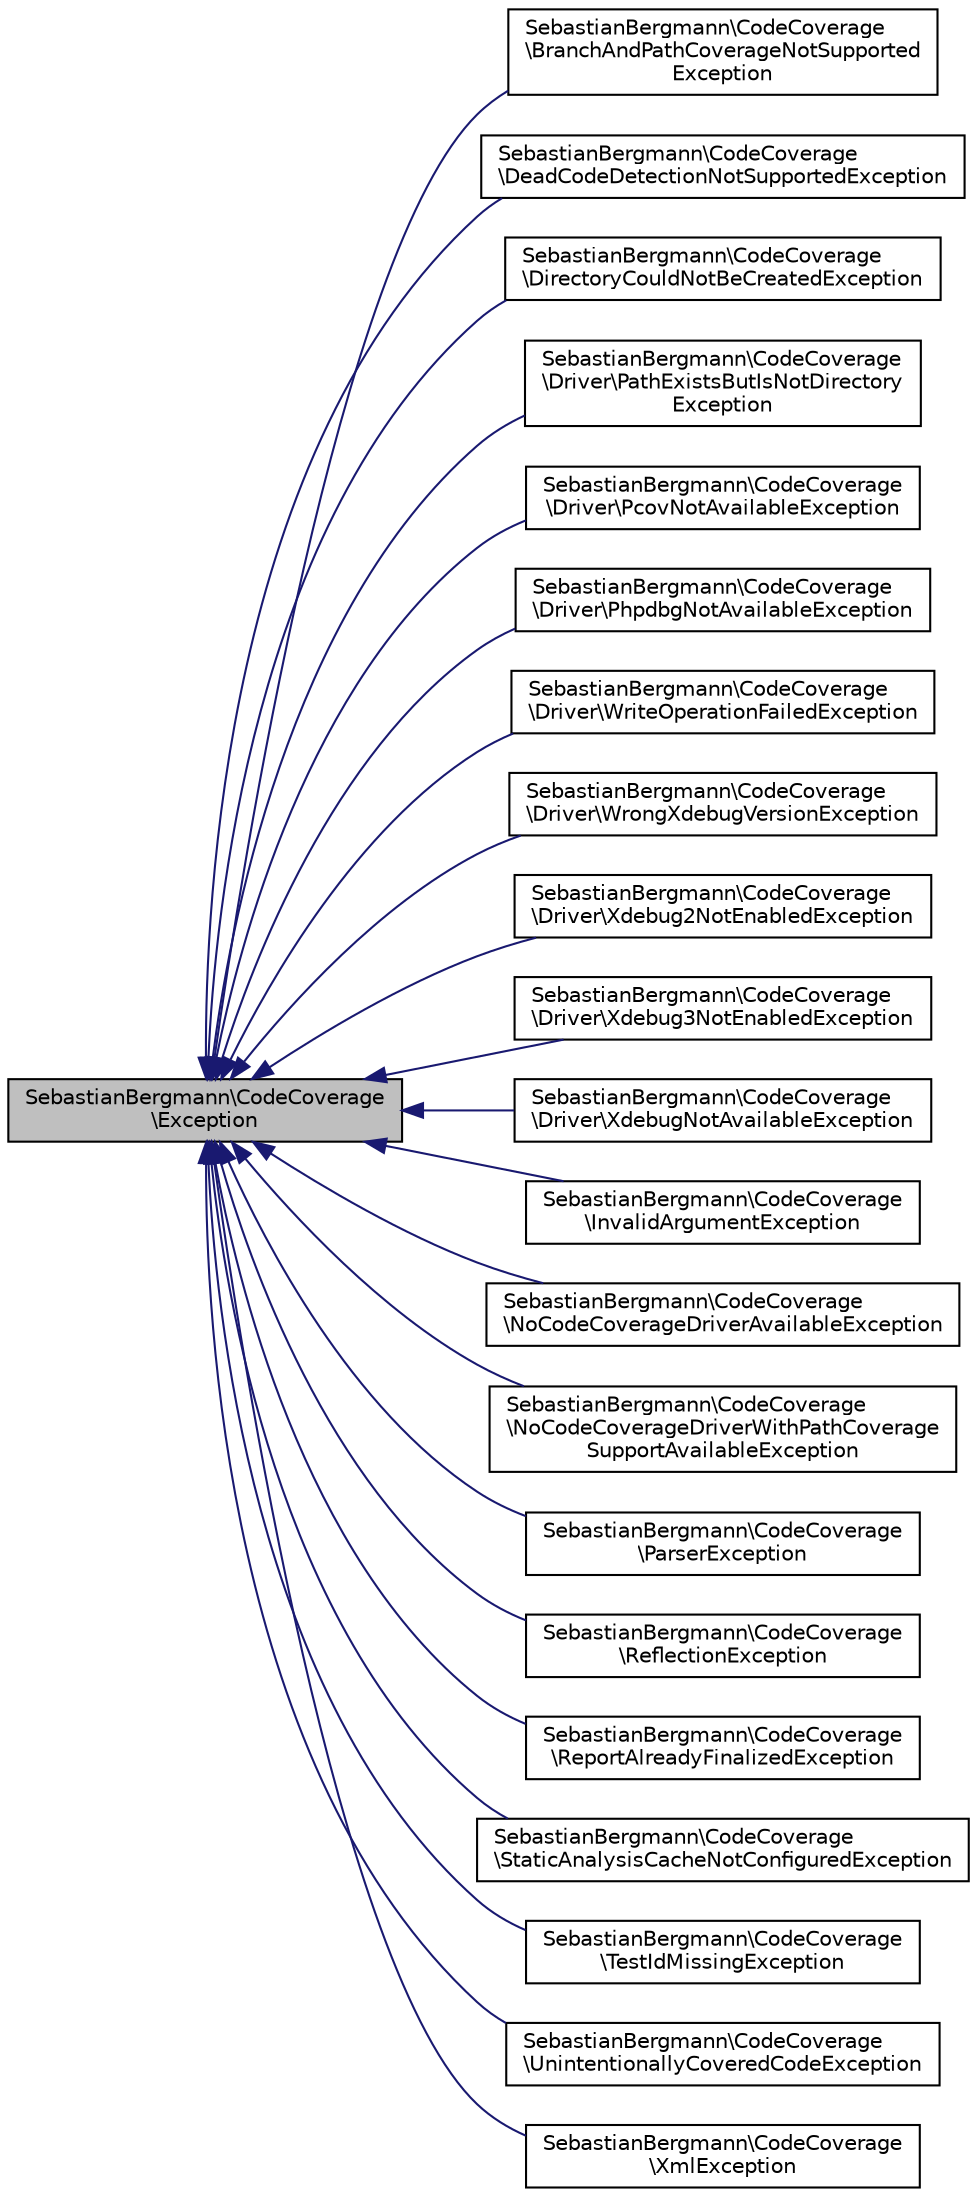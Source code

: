 digraph "SebastianBergmann\CodeCoverage\Exception"
{
  edge [fontname="Helvetica",fontsize="10",labelfontname="Helvetica",labelfontsize="10"];
  node [fontname="Helvetica",fontsize="10",shape=record];
  rankdir="LR";
  Node0 [label="SebastianBergmann\\CodeCoverage\l\\Exception",height=0.2,width=0.4,color="black", fillcolor="grey75", style="filled", fontcolor="black"];
  Node0 -> Node1 [dir="back",color="midnightblue",fontsize="10",style="solid",fontname="Helvetica"];
  Node1 [label="SebastianBergmann\\CodeCoverage\l\\BranchAndPathCoverageNotSupported\lException",height=0.2,width=0.4,color="black", fillcolor="white", style="filled",URL="$classSebastianBergmann_1_1CodeCoverage_1_1BranchAndPathCoverageNotSupportedException.html"];
  Node0 -> Node2 [dir="back",color="midnightblue",fontsize="10",style="solid",fontname="Helvetica"];
  Node2 [label="SebastianBergmann\\CodeCoverage\l\\DeadCodeDetectionNotSupportedException",height=0.2,width=0.4,color="black", fillcolor="white", style="filled",URL="$classSebastianBergmann_1_1CodeCoverage_1_1DeadCodeDetectionNotSupportedException.html"];
  Node0 -> Node3 [dir="back",color="midnightblue",fontsize="10",style="solid",fontname="Helvetica"];
  Node3 [label="SebastianBergmann\\CodeCoverage\l\\DirectoryCouldNotBeCreatedException",height=0.2,width=0.4,color="black", fillcolor="white", style="filled",URL="$classSebastianBergmann_1_1CodeCoverage_1_1DirectoryCouldNotBeCreatedException.html"];
  Node0 -> Node4 [dir="back",color="midnightblue",fontsize="10",style="solid",fontname="Helvetica"];
  Node4 [label="SebastianBergmann\\CodeCoverage\l\\Driver\\PathExistsButIsNotDirectory\lException",height=0.2,width=0.4,color="black", fillcolor="white", style="filled",URL="$classSebastianBergmann_1_1CodeCoverage_1_1Driver_1_1PathExistsButIsNotDirectoryException.html"];
  Node0 -> Node5 [dir="back",color="midnightblue",fontsize="10",style="solid",fontname="Helvetica"];
  Node5 [label="SebastianBergmann\\CodeCoverage\l\\Driver\\PcovNotAvailableException",height=0.2,width=0.4,color="black", fillcolor="white", style="filled",URL="$classSebastianBergmann_1_1CodeCoverage_1_1Driver_1_1PcovNotAvailableException.html"];
  Node0 -> Node6 [dir="back",color="midnightblue",fontsize="10",style="solid",fontname="Helvetica"];
  Node6 [label="SebastianBergmann\\CodeCoverage\l\\Driver\\PhpdbgNotAvailableException",height=0.2,width=0.4,color="black", fillcolor="white", style="filled",URL="$classSebastianBergmann_1_1CodeCoverage_1_1Driver_1_1PhpdbgNotAvailableException.html"];
  Node0 -> Node7 [dir="back",color="midnightblue",fontsize="10",style="solid",fontname="Helvetica"];
  Node7 [label="SebastianBergmann\\CodeCoverage\l\\Driver\\WriteOperationFailedException",height=0.2,width=0.4,color="black", fillcolor="white", style="filled",URL="$classSebastianBergmann_1_1CodeCoverage_1_1Driver_1_1WriteOperationFailedException.html"];
  Node0 -> Node8 [dir="back",color="midnightblue",fontsize="10",style="solid",fontname="Helvetica"];
  Node8 [label="SebastianBergmann\\CodeCoverage\l\\Driver\\WrongXdebugVersionException",height=0.2,width=0.4,color="black", fillcolor="white", style="filled",URL="$classSebastianBergmann_1_1CodeCoverage_1_1Driver_1_1WrongXdebugVersionException.html"];
  Node0 -> Node9 [dir="back",color="midnightblue",fontsize="10",style="solid",fontname="Helvetica"];
  Node9 [label="SebastianBergmann\\CodeCoverage\l\\Driver\\Xdebug2NotEnabledException",height=0.2,width=0.4,color="black", fillcolor="white", style="filled",URL="$classSebastianBergmann_1_1CodeCoverage_1_1Driver_1_1Xdebug2NotEnabledException.html"];
  Node0 -> Node10 [dir="back",color="midnightblue",fontsize="10",style="solid",fontname="Helvetica"];
  Node10 [label="SebastianBergmann\\CodeCoverage\l\\Driver\\Xdebug3NotEnabledException",height=0.2,width=0.4,color="black", fillcolor="white", style="filled",URL="$classSebastianBergmann_1_1CodeCoverage_1_1Driver_1_1Xdebug3NotEnabledException.html"];
  Node0 -> Node11 [dir="back",color="midnightblue",fontsize="10",style="solid",fontname="Helvetica"];
  Node11 [label="SebastianBergmann\\CodeCoverage\l\\Driver\\XdebugNotAvailableException",height=0.2,width=0.4,color="black", fillcolor="white", style="filled",URL="$classSebastianBergmann_1_1CodeCoverage_1_1Driver_1_1XdebugNotAvailableException.html"];
  Node0 -> Node12 [dir="back",color="midnightblue",fontsize="10",style="solid",fontname="Helvetica"];
  Node12 [label="SebastianBergmann\\CodeCoverage\l\\InvalidArgumentException",height=0.2,width=0.4,color="black", fillcolor="white", style="filled",URL="$classSebastianBergmann_1_1CodeCoverage_1_1InvalidArgumentException.html"];
  Node0 -> Node13 [dir="back",color="midnightblue",fontsize="10",style="solid",fontname="Helvetica"];
  Node13 [label="SebastianBergmann\\CodeCoverage\l\\NoCodeCoverageDriverAvailableException",height=0.2,width=0.4,color="black", fillcolor="white", style="filled",URL="$classSebastianBergmann_1_1CodeCoverage_1_1NoCodeCoverageDriverAvailableException.html"];
  Node0 -> Node14 [dir="back",color="midnightblue",fontsize="10",style="solid",fontname="Helvetica"];
  Node14 [label="SebastianBergmann\\CodeCoverage\l\\NoCodeCoverageDriverWithPathCoverage\lSupportAvailableException",height=0.2,width=0.4,color="black", fillcolor="white", style="filled",URL="$classSebastianBergmann_1_1CodeCoverage_1_1NoCodeCoverageDriverWithPathCoverageSupportAvailableException.html"];
  Node0 -> Node15 [dir="back",color="midnightblue",fontsize="10",style="solid",fontname="Helvetica"];
  Node15 [label="SebastianBergmann\\CodeCoverage\l\\ParserException",height=0.2,width=0.4,color="black", fillcolor="white", style="filled",URL="$classSebastianBergmann_1_1CodeCoverage_1_1ParserException.html"];
  Node0 -> Node16 [dir="back",color="midnightblue",fontsize="10",style="solid",fontname="Helvetica"];
  Node16 [label="SebastianBergmann\\CodeCoverage\l\\ReflectionException",height=0.2,width=0.4,color="black", fillcolor="white", style="filled",URL="$classSebastianBergmann_1_1CodeCoverage_1_1ReflectionException.html"];
  Node0 -> Node17 [dir="back",color="midnightblue",fontsize="10",style="solid",fontname="Helvetica"];
  Node17 [label="SebastianBergmann\\CodeCoverage\l\\ReportAlreadyFinalizedException",height=0.2,width=0.4,color="black", fillcolor="white", style="filled",URL="$classSebastianBergmann_1_1CodeCoverage_1_1ReportAlreadyFinalizedException.html"];
  Node0 -> Node18 [dir="back",color="midnightblue",fontsize="10",style="solid",fontname="Helvetica"];
  Node18 [label="SebastianBergmann\\CodeCoverage\l\\StaticAnalysisCacheNotConfiguredException",height=0.2,width=0.4,color="black", fillcolor="white", style="filled",URL="$classSebastianBergmann_1_1CodeCoverage_1_1StaticAnalysisCacheNotConfiguredException.html"];
  Node0 -> Node19 [dir="back",color="midnightblue",fontsize="10",style="solid",fontname="Helvetica"];
  Node19 [label="SebastianBergmann\\CodeCoverage\l\\TestIdMissingException",height=0.2,width=0.4,color="black", fillcolor="white", style="filled",URL="$classSebastianBergmann_1_1CodeCoverage_1_1TestIdMissingException.html"];
  Node0 -> Node20 [dir="back",color="midnightblue",fontsize="10",style="solid",fontname="Helvetica"];
  Node20 [label="SebastianBergmann\\CodeCoverage\l\\UnintentionallyCoveredCodeException",height=0.2,width=0.4,color="black", fillcolor="white", style="filled",URL="$classSebastianBergmann_1_1CodeCoverage_1_1UnintentionallyCoveredCodeException.html"];
  Node0 -> Node21 [dir="back",color="midnightblue",fontsize="10",style="solid",fontname="Helvetica"];
  Node21 [label="SebastianBergmann\\CodeCoverage\l\\XmlException",height=0.2,width=0.4,color="black", fillcolor="white", style="filled",URL="$classSebastianBergmann_1_1CodeCoverage_1_1XmlException.html"];
}
